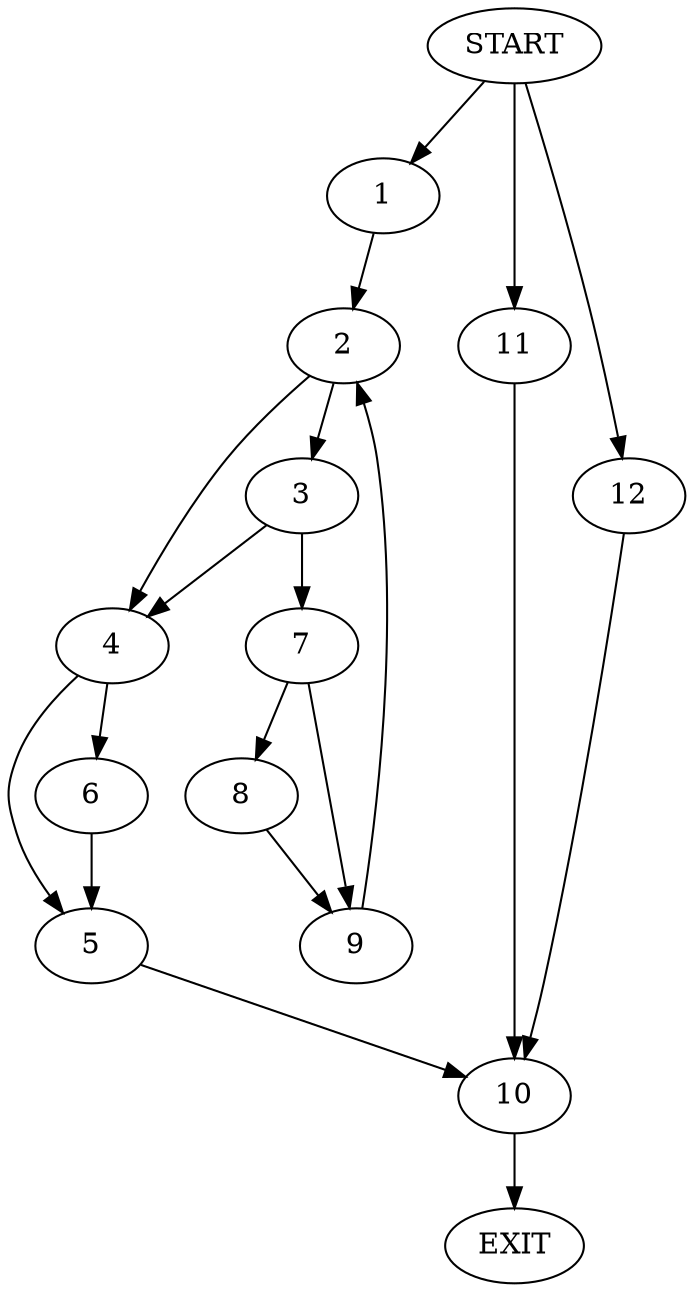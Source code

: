 digraph {
0 [label="START"]
13 [label="EXIT"]
0 -> 1
1 -> 2
2 -> 3
2 -> 4
4 -> 5
4 -> 6
3 -> 7
3 -> 4
7 -> 8
7 -> 9
8 -> 9
9 -> 2
6 -> 5
5 -> 10
10 -> 13
0 -> 11
11 -> 10
0 -> 12
12 -> 10
}
